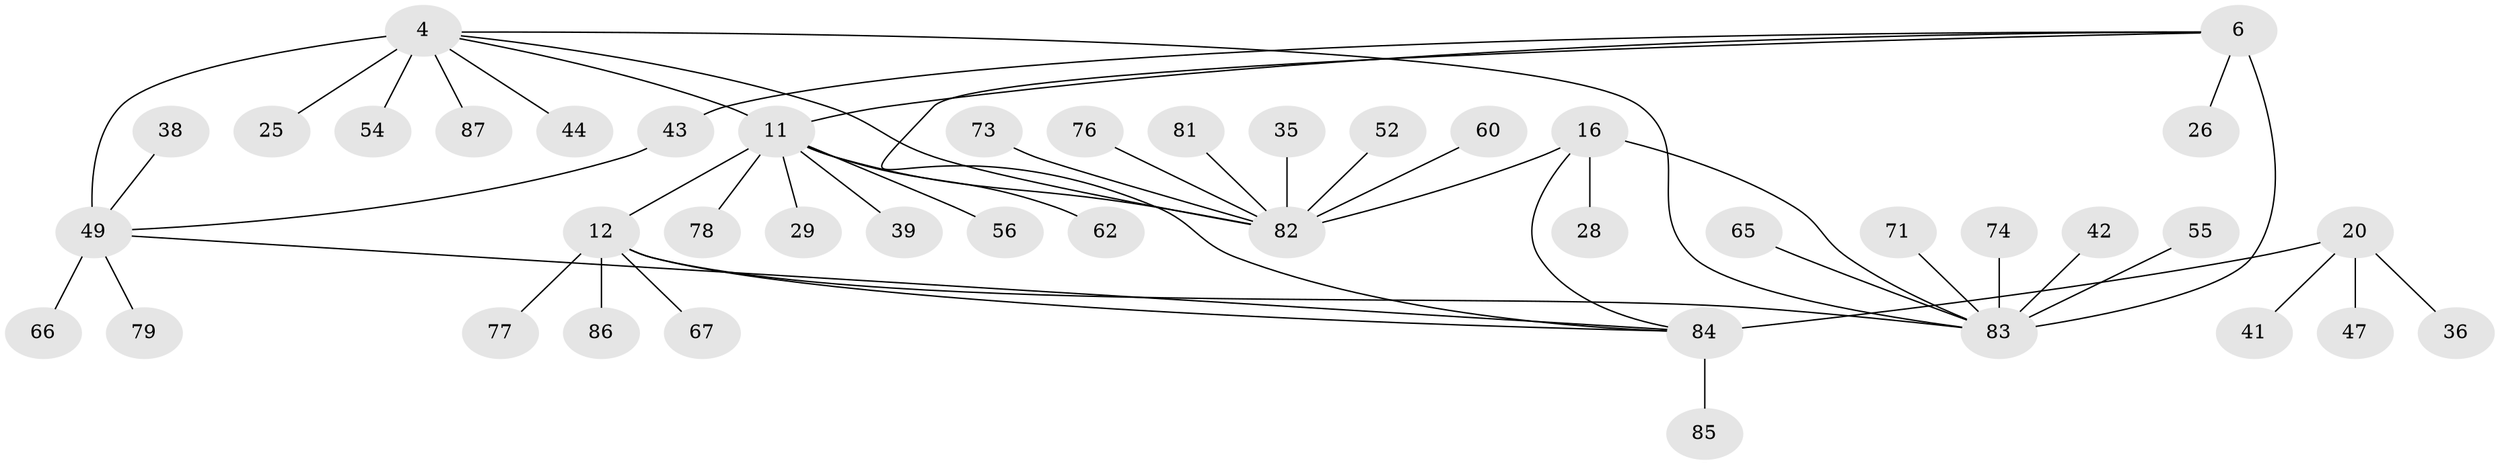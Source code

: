 // original degree distribution, {6: 0.034482758620689655, 7: 0.05747126436781609, 5: 0.06896551724137931, 12: 0.022988505747126436, 8: 0.022988505747126436, 10: 0.011494252873563218, 4: 0.034482758620689655, 1: 0.6206896551724138, 3: 0.011494252873563218, 2: 0.11494252873563218}
// Generated by graph-tools (version 1.1) at 2025/56/03/09/25 04:56:07]
// undirected, 43 vertices, 50 edges
graph export_dot {
graph [start="1"]
  node [color=gray90,style=filled];
  4 [super="+2"];
  6 [super="+5"];
  11 [super="+10"];
  12 [super="+9"];
  16 [super="+15"];
  20 [super="+18"];
  25;
  26;
  28;
  29;
  35;
  36;
  38;
  39;
  41;
  42;
  43;
  44;
  47;
  49 [super="+3"];
  52;
  54;
  55;
  56;
  60;
  62;
  65;
  66;
  67;
  71;
  73;
  74 [super="+59"];
  76 [super="+72"];
  77 [super="+48"];
  78;
  79;
  81;
  82 [super="+80+14+21+32+33"];
  83 [super="+8+23+24+34+46+40"];
  84 [super="+75"];
  85;
  86;
  87 [super="+64"];
  4 -- 11;
  4 -- 83 [weight=2];
  4 -- 54;
  4 -- 25;
  4 -- 44;
  4 -- 87;
  4 -- 82;
  4 -- 49 [weight=4];
  6 -- 26;
  6 -- 43;
  6 -- 11;
  6 -- 83 [weight=4];
  6 -- 84;
  11 -- 12 [weight=4];
  11 -- 39;
  11 -- 62;
  11 -- 78;
  11 -- 56;
  11 -- 29;
  11 -- 82 [weight=2];
  12 -- 67;
  12 -- 86;
  12 -- 77;
  12 -- 83;
  12 -- 84;
  16 -- 28;
  16 -- 83;
  16 -- 82 [weight=4];
  16 -- 84;
  20 -- 41;
  20 -- 36;
  20 -- 47;
  20 -- 84 [weight=4];
  35 -- 82;
  38 -- 49;
  42 -- 83;
  43 -- 49;
  49 -- 66;
  49 -- 79;
  49 -- 84;
  52 -- 82;
  55 -- 83;
  60 -- 82;
  65 -- 83;
  71 -- 83;
  73 -- 82;
  74 -- 83;
  76 -- 82;
  81 -- 82;
  84 -- 85;
}
